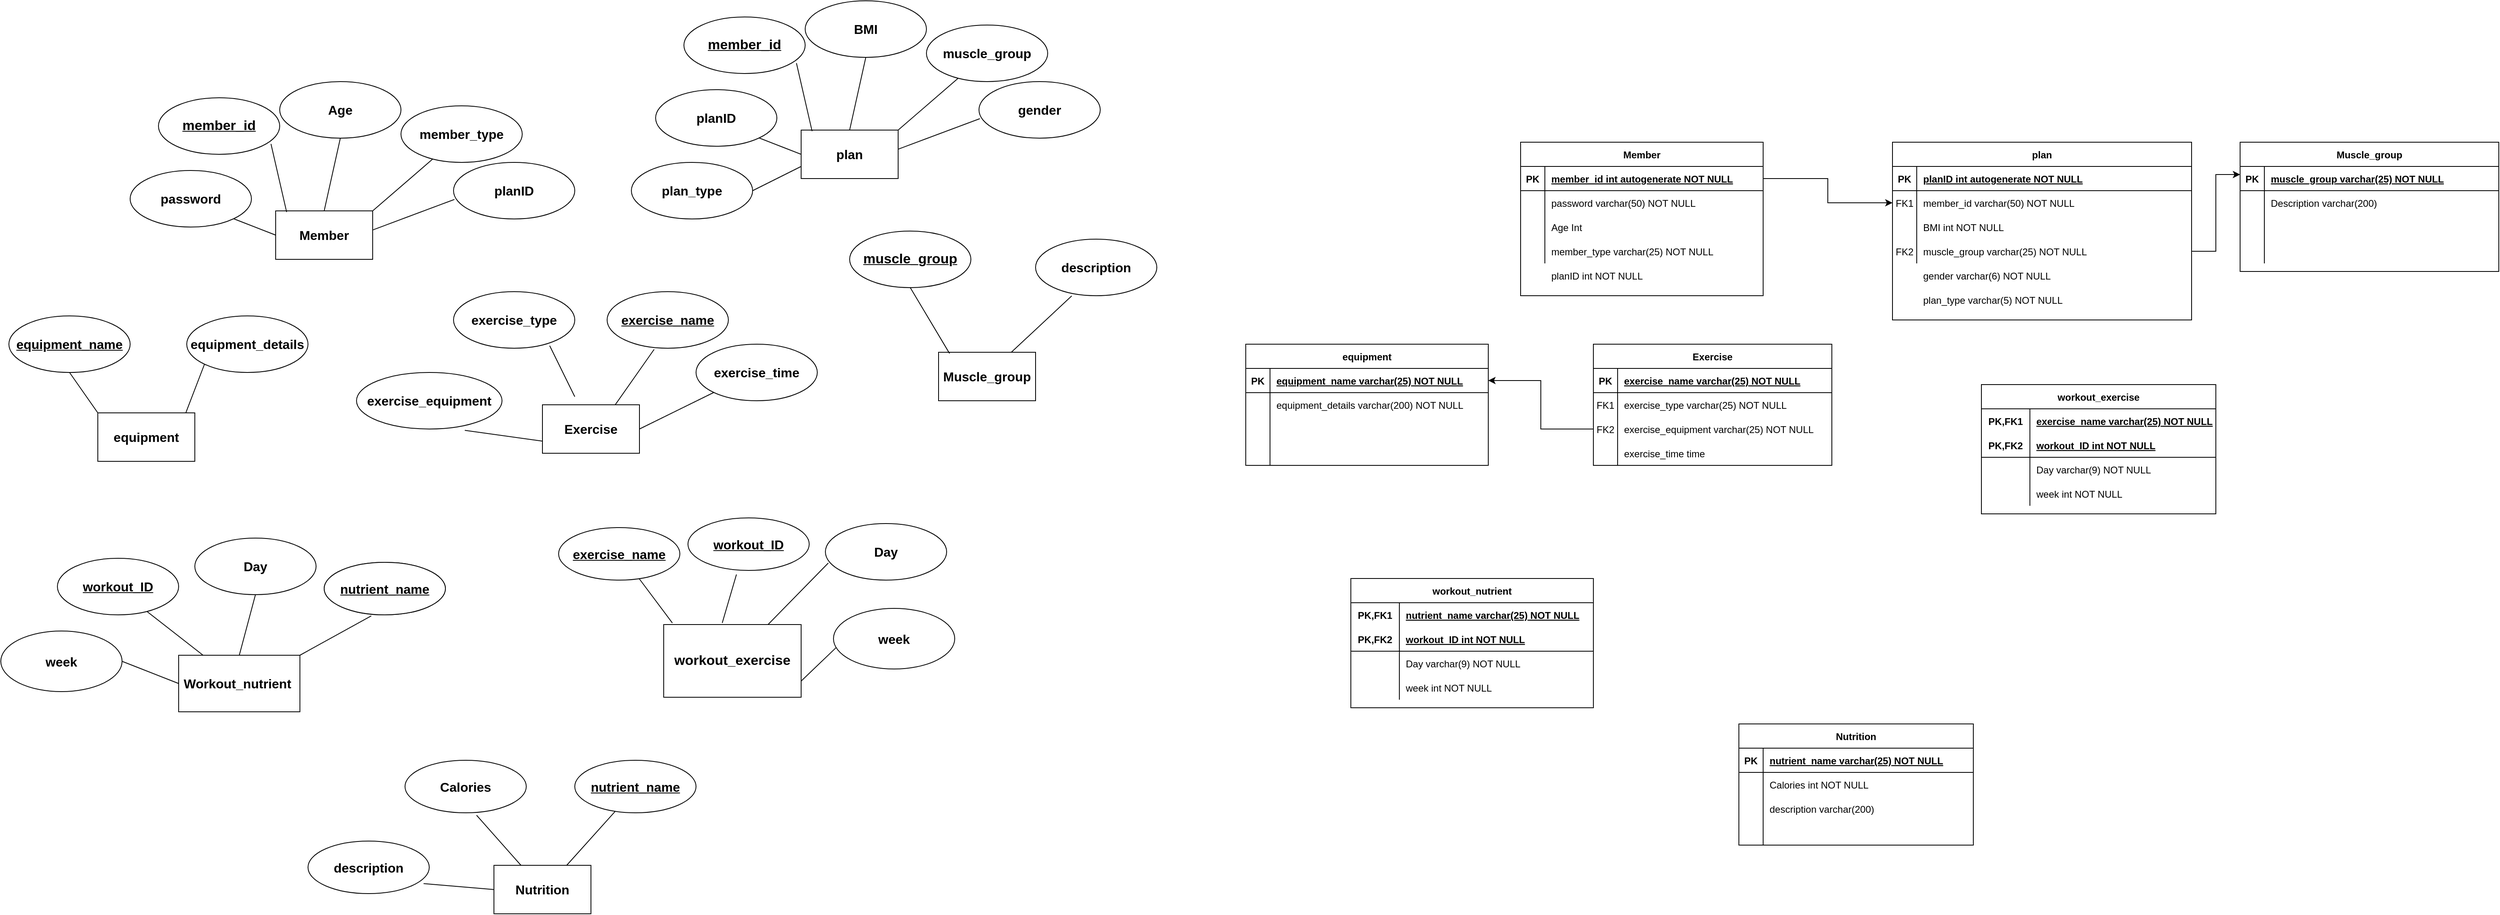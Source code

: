 <mxfile version="13.9.9" type="device" pages="2"><diagram id="rEq9IjFFqFr3wVxMqrq6" name="Page-1"><mxGraphModel dx="1463" dy="1946" grid="1" gridSize="10" guides="1" tooltips="1" connect="1" arrows="1" fold="1" page="1" pageScale="1" pageWidth="850" pageHeight="1100" math="0" shadow="0" extFonts="Permanent Marker^https://fonts.googleapis.com/css?family=Permanent+Marker"><root><mxCell id="0"/><mxCell id="1" parent="0"/><mxCell id="RK8tkwHM-RK3HaHlBs_I-1" value="&lt;span style=&quot;font-size: 16px&quot;&gt;&lt;b&gt;exercise_equipment&lt;/b&gt;&lt;/span&gt;" style="ellipse;whiteSpace=wrap;html=1;" parent="1" vertex="1"><mxGeometry x="1250" y="400" width="180" height="70" as="geometry"/></mxCell><mxCell id="RK8tkwHM-RK3HaHlBs_I-2" value="" style="group" parent="1" vertex="1" connectable="0"><mxGeometry x="970" y="40" width="530" height="220" as="geometry"/></mxCell><mxCell id="RK8tkwHM-RK3HaHlBs_I-3" value="&lt;font style=&quot;font-size: 16px&quot;&gt;&lt;b&gt;Member&lt;/b&gt;&lt;/font&gt;" style="rounded=0;whiteSpace=wrap;html=1;" parent="RK8tkwHM-RK3HaHlBs_I-2" vertex="1"><mxGeometry x="180" y="160" width="120" height="60" as="geometry"/></mxCell><mxCell id="RK8tkwHM-RK3HaHlBs_I-4" value="&lt;b&gt;&lt;u&gt;&lt;font style=&quot;font-size: 17px&quot;&gt;member_id&lt;/font&gt;&lt;/u&gt;&lt;/b&gt;" style="ellipse;whiteSpace=wrap;html=1;" parent="RK8tkwHM-RK3HaHlBs_I-2" vertex="1"><mxGeometry x="35" y="20" width="150" height="70" as="geometry"/></mxCell><mxCell id="RK8tkwHM-RK3HaHlBs_I-5" value="&lt;b&gt;&lt;font style=&quot;font-size: 16px&quot;&gt;password&lt;/font&gt;&lt;/b&gt;" style="ellipse;whiteSpace=wrap;html=1;" parent="RK8tkwHM-RK3HaHlBs_I-2" vertex="1"><mxGeometry y="110" width="150" height="70" as="geometry"/></mxCell><mxCell id="RK8tkwHM-RK3HaHlBs_I-6" value="&lt;span style=&quot;font-size: 16px&quot;&gt;&lt;b&gt;Age&lt;/b&gt;&lt;/span&gt;" style="ellipse;whiteSpace=wrap;html=1;" parent="RK8tkwHM-RK3HaHlBs_I-2" vertex="1"><mxGeometry x="185" width="150" height="70" as="geometry"/></mxCell><mxCell id="RK8tkwHM-RK3HaHlBs_I-7" value="&lt;span style=&quot;font-size: 16px&quot;&gt;&lt;b&gt;member_type&lt;/b&gt;&lt;/span&gt;" style="ellipse;whiteSpace=wrap;html=1;" parent="RK8tkwHM-RK3HaHlBs_I-2" vertex="1"><mxGeometry x="335" y="30" width="150" height="70" as="geometry"/></mxCell><mxCell id="RK8tkwHM-RK3HaHlBs_I-8" value="" style="endArrow=none;html=1;exitX=1;exitY=1;exitDx=0;exitDy=0;entryX=0;entryY=0.5;entryDx=0;entryDy=0;" parent="RK8tkwHM-RK3HaHlBs_I-2" source="RK8tkwHM-RK3HaHlBs_I-5" target="RK8tkwHM-RK3HaHlBs_I-3" edge="1"><mxGeometry width="50" height="50" relative="1" as="geometry"><mxPoint x="80" y="280" as="sourcePoint"/><mxPoint x="130" y="230" as="targetPoint"/></mxGeometry></mxCell><mxCell id="RK8tkwHM-RK3HaHlBs_I-9" value="" style="endArrow=none;html=1;exitX=0.928;exitY=0.816;exitDx=0;exitDy=0;entryX=0.113;entryY=0.024;entryDx=0;entryDy=0;exitPerimeter=0;entryPerimeter=0;" parent="RK8tkwHM-RK3HaHlBs_I-2" source="RK8tkwHM-RK3HaHlBs_I-4" target="RK8tkwHM-RK3HaHlBs_I-3" edge="1"><mxGeometry width="50" height="50" relative="1" as="geometry"><mxPoint x="138.325" y="179.612" as="sourcePoint"/><mxPoint x="190" y="200" as="targetPoint"/></mxGeometry></mxCell><mxCell id="RK8tkwHM-RK3HaHlBs_I-10" value="" style="endArrow=none;html=1;exitX=0.5;exitY=1;exitDx=0;exitDy=0;entryX=0.5;entryY=0;entryDx=0;entryDy=0;" parent="RK8tkwHM-RK3HaHlBs_I-2" source="RK8tkwHM-RK3HaHlBs_I-6" target="RK8tkwHM-RK3HaHlBs_I-3" edge="1"><mxGeometry width="50" height="50" relative="1" as="geometry"><mxPoint x="184.2" y="97.12" as="sourcePoint"/><mxPoint x="203.56" y="171.44" as="targetPoint"/></mxGeometry></mxCell><mxCell id="RK8tkwHM-RK3HaHlBs_I-11" value="" style="endArrow=none;html=1;entryX=1;entryY=0;entryDx=0;entryDy=0;" parent="RK8tkwHM-RK3HaHlBs_I-2" source="RK8tkwHM-RK3HaHlBs_I-7" target="RK8tkwHM-RK3HaHlBs_I-3" edge="1"><mxGeometry width="50" height="50" relative="1" as="geometry"><mxPoint x="285" y="90" as="sourcePoint"/><mxPoint x="250" y="170" as="targetPoint"/></mxGeometry></mxCell><mxCell id="N-UPNB2Ddyd2gB9okGgo-112" value="&lt;span style=&quot;font-size: 16px&quot;&gt;&lt;b&gt;planID&lt;/b&gt;&lt;/span&gt;" style="ellipse;whiteSpace=wrap;html=1;" vertex="1" parent="RK8tkwHM-RK3HaHlBs_I-2"><mxGeometry x="400" y="100" width="150" height="70" as="geometry"/></mxCell><mxCell id="N-UPNB2Ddyd2gB9okGgo-113" value="" style="endArrow=none;html=1;exitX=0.997;exitY=0.397;exitDx=0;exitDy=0;exitPerimeter=0;entryX=0.007;entryY=0.655;entryDx=0;entryDy=0;entryPerimeter=0;" edge="1" parent="RK8tkwHM-RK3HaHlBs_I-2" source="RK8tkwHM-RK3HaHlBs_I-3" target="N-UPNB2Ddyd2gB9okGgo-112"><mxGeometry width="50" height="50" relative="1" as="geometry"><mxPoint x="450" y="180" as="sourcePoint"/><mxPoint x="500" y="130" as="targetPoint"/></mxGeometry></mxCell><mxCell id="RK8tkwHM-RK3HaHlBs_I-12" value="" style="group" parent="1" vertex="1" connectable="0"><mxGeometry x="820" y="330" width="370" height="180" as="geometry"/></mxCell><mxCell id="RK8tkwHM-RK3HaHlBs_I-13" value="&lt;font style=&quot;font-size: 16px&quot;&gt;&lt;b&gt;equipment&lt;/b&gt;&lt;/font&gt;" style="rounded=0;whiteSpace=wrap;html=1;" parent="RK8tkwHM-RK3HaHlBs_I-12" vertex="1"><mxGeometry x="110" y="120" width="120" height="60" as="geometry"/></mxCell><mxCell id="RK8tkwHM-RK3HaHlBs_I-14" value="&lt;span style=&quot;font-size: 16px&quot;&gt;&lt;b&gt;&lt;u&gt;equipment_name&lt;/u&gt;&lt;/b&gt;&lt;/span&gt;" style="ellipse;whiteSpace=wrap;html=1;" parent="RK8tkwHM-RK3HaHlBs_I-12" vertex="1"><mxGeometry width="150" height="70" as="geometry"/></mxCell><mxCell id="RK8tkwHM-RK3HaHlBs_I-15" value="&lt;span style=&quot;font-size: 16px&quot;&gt;&lt;b&gt;equipment_details&lt;/b&gt;&lt;/span&gt;" style="ellipse;whiteSpace=wrap;html=1;" parent="RK8tkwHM-RK3HaHlBs_I-12" vertex="1"><mxGeometry x="220" width="150" height="70" as="geometry"/></mxCell><mxCell id="RK8tkwHM-RK3HaHlBs_I-16" value="" style="endArrow=none;html=1;entryX=0.5;entryY=1;entryDx=0;entryDy=0;exitX=0;exitY=0;exitDx=0;exitDy=0;" parent="RK8tkwHM-RK3HaHlBs_I-12" source="RK8tkwHM-RK3HaHlBs_I-13" target="RK8tkwHM-RK3HaHlBs_I-14" edge="1"><mxGeometry width="50" height="50" relative="1" as="geometry"><mxPoint x="20" y="130" as="sourcePoint"/><mxPoint x="70" y="80" as="targetPoint"/></mxGeometry></mxCell><mxCell id="RK8tkwHM-RK3HaHlBs_I-17" value="" style="endArrow=none;html=1;entryX=0;entryY=1;entryDx=0;entryDy=0;exitX=0.906;exitY=0.005;exitDx=0;exitDy=0;exitPerimeter=0;" parent="RK8tkwHM-RK3HaHlBs_I-12" source="RK8tkwHM-RK3HaHlBs_I-13" target="RK8tkwHM-RK3HaHlBs_I-15" edge="1"><mxGeometry width="50" height="50" relative="1" as="geometry"><mxPoint x="120" y="130" as="sourcePoint"/><mxPoint x="85" y="80" as="targetPoint"/></mxGeometry></mxCell><mxCell id="RK8tkwHM-RK3HaHlBs_I-18" value="" style="group" parent="1" vertex="1" connectable="0"><mxGeometry x="1370" y="300" width="340" height="200" as="geometry"/></mxCell><mxCell id="RK8tkwHM-RK3HaHlBs_I-19" value="&lt;font style=&quot;font-size: 16px&quot;&gt;&lt;b&gt;Exercise&lt;/b&gt;&lt;/font&gt;" style="rounded=0;whiteSpace=wrap;html=1;" parent="RK8tkwHM-RK3HaHlBs_I-18" vertex="1"><mxGeometry x="110" y="140" width="120" height="60" as="geometry"/></mxCell><mxCell id="RK8tkwHM-RK3HaHlBs_I-20" value="&lt;span style=&quot;font-size: 16px&quot;&gt;&lt;b&gt;exercise_type&lt;/b&gt;&lt;/span&gt;" style="ellipse;whiteSpace=wrap;html=1;" parent="RK8tkwHM-RK3HaHlBs_I-18" vertex="1"><mxGeometry width="150" height="70" as="geometry"/></mxCell><mxCell id="RK8tkwHM-RK3HaHlBs_I-21" value="&lt;span style=&quot;font-size: 16px&quot;&gt;&lt;b&gt;&lt;u&gt;exercise_name&lt;/u&gt;&lt;/b&gt;&lt;/span&gt;" style="ellipse;whiteSpace=wrap;html=1;" parent="RK8tkwHM-RK3HaHlBs_I-18" vertex="1"><mxGeometry x="190" width="150" height="70" as="geometry"/></mxCell><mxCell id="RK8tkwHM-RK3HaHlBs_I-22" value="" style="endArrow=none;html=1;entryX=0.388;entryY=1.02;entryDx=0;entryDy=0;entryPerimeter=0;exitX=0.75;exitY=0;exitDx=0;exitDy=0;" parent="RK8tkwHM-RK3HaHlBs_I-18" source="RK8tkwHM-RK3HaHlBs_I-19" target="RK8tkwHM-RK3HaHlBs_I-21" edge="1"><mxGeometry width="50" height="50" relative="1" as="geometry"><mxPoint x="-430" y="160" as="sourcePoint"/><mxPoint x="-380" y="110" as="targetPoint"/></mxGeometry></mxCell><mxCell id="RK8tkwHM-RK3HaHlBs_I-23" value="" style="endArrow=none;html=1;entryX=0.793;entryY=0.955;entryDx=0;entryDy=0;entryPerimeter=0;" parent="RK8tkwHM-RK3HaHlBs_I-18" target="RK8tkwHM-RK3HaHlBs_I-20" edge="1"><mxGeometry width="50" height="50" relative="1" as="geometry"><mxPoint x="150" y="130" as="sourcePoint"/><mxPoint x="-330" y="210" as="targetPoint"/></mxGeometry></mxCell><mxCell id="RK8tkwHM-RK3HaHlBs_I-24" value="" style="endArrow=none;html=1;entryX=0.744;entryY=1.024;entryDx=0;entryDy=0;entryPerimeter=0;exitX=0;exitY=0.75;exitDx=0;exitDy=0;" parent="1" source="RK8tkwHM-RK3HaHlBs_I-19" target="RK8tkwHM-RK3HaHlBs_I-1" edge="1"><mxGeometry width="50" height="50" relative="1" as="geometry"><mxPoint x="990" y="560" as="sourcePoint"/><mxPoint x="1040" y="510" as="targetPoint"/></mxGeometry></mxCell><mxCell id="RK8tkwHM-RK3HaHlBs_I-25" value="" style="group" parent="1" vertex="1" connectable="0"><mxGeometry x="810" y="605" width="550" height="215" as="geometry"/></mxCell><mxCell id="RK8tkwHM-RK3HaHlBs_I-26" value="&lt;font style=&quot;font-size: 16px&quot;&gt;&lt;b&gt;Workout_nutrient&amp;nbsp;&lt;/b&gt;&lt;/font&gt;" style="rounded=0;whiteSpace=wrap;html=1;" parent="RK8tkwHM-RK3HaHlBs_I-25" vertex="1"><mxGeometry x="220" y="145" width="150" height="70" as="geometry"/></mxCell><mxCell id="RK8tkwHM-RK3HaHlBs_I-27" value="&lt;span style=&quot;font-size: 16px&quot;&gt;&lt;b&gt;nutrient_name&lt;/b&gt;&lt;/span&gt;" style="ellipse;whiteSpace=wrap;html=1;" parent="RK8tkwHM-RK3HaHlBs_I-25" vertex="1"><mxGeometry x="400" y="30" width="150" height="65" as="geometry"/></mxCell><mxCell id="RK8tkwHM-RK3HaHlBs_I-28" value="" style="endArrow=none;html=1;entryX=0.388;entryY=1.02;entryDx=0;entryDy=0;entryPerimeter=0;exitX=1;exitY=0;exitDx=0;exitDy=0;" parent="RK8tkwHM-RK3HaHlBs_I-25" source="RK8tkwHM-RK3HaHlBs_I-26" target="RK8tkwHM-RK3HaHlBs_I-27" edge="1"><mxGeometry width="50" height="50" relative="1" as="geometry"><mxPoint x="410" y="165" as="sourcePoint"/><mxPoint x="-170" y="135" as="targetPoint"/></mxGeometry></mxCell><mxCell id="RK8tkwHM-RK3HaHlBs_I-29" value="&lt;span style=&quot;font-size: 16px&quot;&gt;&lt;b&gt;&lt;u&gt;workout_ID&lt;/u&gt;&lt;br&gt;&lt;/b&gt;&lt;/span&gt;" style="ellipse;whiteSpace=wrap;html=1;" parent="RK8tkwHM-RK3HaHlBs_I-25" vertex="1"><mxGeometry x="70" y="25" width="150" height="70" as="geometry"/></mxCell><mxCell id="RK8tkwHM-RK3HaHlBs_I-30" value="" style="endArrow=none;html=1;entryX=0.738;entryY=0.939;entryDx=0;entryDy=0;entryPerimeter=0;" parent="RK8tkwHM-RK3HaHlBs_I-25" source="RK8tkwHM-RK3HaHlBs_I-26" target="RK8tkwHM-RK3HaHlBs_I-29" edge="1"><mxGeometry width="50" height="50" relative="1" as="geometry"><mxPoint x="420" y="175.0" as="sourcePoint"/><mxPoint x="-160" y="145" as="targetPoint"/></mxGeometry></mxCell><mxCell id="RK8tkwHM-RK3HaHlBs_I-31" value="&lt;span style=&quot;font-size: 16px&quot;&gt;&lt;b&gt;Day&lt;br&gt;&lt;/b&gt;&lt;/span&gt;" style="ellipse;whiteSpace=wrap;html=1;" parent="RK8tkwHM-RK3HaHlBs_I-25" vertex="1"><mxGeometry x="240" width="150" height="70" as="geometry"/></mxCell><mxCell id="RK8tkwHM-RK3HaHlBs_I-32" value="&lt;span style=&quot;font-size: 16px&quot;&gt;&lt;b&gt;week&lt;br&gt;&lt;/b&gt;&lt;/span&gt;" style="ellipse;whiteSpace=wrap;html=1;" parent="RK8tkwHM-RK3HaHlBs_I-25" vertex="1"><mxGeometry y="115" width="150" height="75" as="geometry"/></mxCell><mxCell id="RK8tkwHM-RK3HaHlBs_I-33" value="" style="endArrow=none;html=1;entryX=0.5;entryY=1;entryDx=0;entryDy=0;exitX=0.5;exitY=0;exitDx=0;exitDy=0;" parent="RK8tkwHM-RK3HaHlBs_I-25" source="RK8tkwHM-RK3HaHlBs_I-26" target="RK8tkwHM-RK3HaHlBs_I-31" edge="1"><mxGeometry width="50" height="50" relative="1" as="geometry"><mxPoint x="20" y="-45" as="sourcePoint"/><mxPoint x="70" y="-95" as="targetPoint"/></mxGeometry></mxCell><mxCell id="RK8tkwHM-RK3HaHlBs_I-34" value="" style="endArrow=none;html=1;entryX=1;entryY=0.5;entryDx=0;entryDy=0;exitX=0;exitY=0.5;exitDx=0;exitDy=0;" parent="RK8tkwHM-RK3HaHlBs_I-25" source="RK8tkwHM-RK3HaHlBs_I-26" target="RK8tkwHM-RK3HaHlBs_I-32" edge="1"><mxGeometry width="50" height="50" relative="1" as="geometry"><mxPoint x="20" y="-45" as="sourcePoint"/><mxPoint x="70" y="-95" as="targetPoint"/></mxGeometry></mxCell><mxCell id="RK8tkwHM-RK3HaHlBs_I-35" value="&lt;span style=&quot;font-size: 16px&quot;&gt;&lt;b&gt;&lt;u&gt;nutrient_name&lt;/u&gt;&lt;/b&gt;&lt;/span&gt;" style="ellipse;whiteSpace=wrap;html=1;" parent="RK8tkwHM-RK3HaHlBs_I-25" vertex="1"><mxGeometry x="400" y="30" width="150" height="65" as="geometry"/></mxCell><mxCell id="RK8tkwHM-RK3HaHlBs_I-36" value="" style="group" parent="1" vertex="1" connectable="0"><mxGeometry x="1500" y="580" width="490" height="222" as="geometry"/></mxCell><mxCell id="RK8tkwHM-RK3HaHlBs_I-37" value="&lt;span style=&quot;font-size: 17px&quot;&gt;&lt;b&gt;workout_exercise&lt;/b&gt;&lt;/span&gt;" style="rounded=0;whiteSpace=wrap;html=1;" parent="RK8tkwHM-RK3HaHlBs_I-36" vertex="1"><mxGeometry x="130" y="132" width="170" height="90" as="geometry"/></mxCell><mxCell id="RK8tkwHM-RK3HaHlBs_I-38" value="&lt;span style=&quot;font-size: 16px&quot;&gt;&lt;b&gt;&lt;u&gt;exercise_name&lt;/u&gt;&lt;/b&gt;&lt;/span&gt;" style="ellipse;whiteSpace=wrap;html=1;" parent="RK8tkwHM-RK3HaHlBs_I-36" vertex="1"><mxGeometry y="12" width="150" height="65" as="geometry"/></mxCell><mxCell id="RK8tkwHM-RK3HaHlBs_I-39" value="&lt;span style=&quot;font-size: 16px&quot;&gt;&lt;b&gt;&lt;u&gt;workout_ID&lt;/u&gt;&lt;/b&gt;&lt;/span&gt;" style="ellipse;whiteSpace=wrap;html=1;" parent="RK8tkwHM-RK3HaHlBs_I-36" vertex="1"><mxGeometry x="160" width="150" height="65" as="geometry"/></mxCell><mxCell id="RK8tkwHM-RK3HaHlBs_I-40" value="&lt;span style=&quot;font-size: 16px&quot;&gt;&lt;b&gt;Day&lt;br&gt;&lt;/b&gt;&lt;/span&gt;" style="ellipse;whiteSpace=wrap;html=1;" parent="RK8tkwHM-RK3HaHlBs_I-36" vertex="1"><mxGeometry x="330" y="7" width="150" height="70" as="geometry"/></mxCell><mxCell id="RK8tkwHM-RK3HaHlBs_I-41" value="&lt;span style=&quot;font-size: 16px&quot;&gt;&lt;b&gt;week&lt;br&gt;&lt;/b&gt;&lt;/span&gt;" style="ellipse;whiteSpace=wrap;html=1;" parent="RK8tkwHM-RK3HaHlBs_I-36" vertex="1"><mxGeometry x="340" y="112" width="150" height="75" as="geometry"/></mxCell><mxCell id="RK8tkwHM-RK3HaHlBs_I-42" value="" style="endArrow=none;html=1;entryX=0.664;entryY=0.971;entryDx=0;entryDy=0;entryPerimeter=0;exitX=0.063;exitY=-0.022;exitDx=0;exitDy=0;exitPerimeter=0;" parent="RK8tkwHM-RK3HaHlBs_I-36" source="RK8tkwHM-RK3HaHlBs_I-37" target="RK8tkwHM-RK3HaHlBs_I-38" edge="1"><mxGeometry width="50" height="50" relative="1" as="geometry"><mxPoint x="-100" y="22" as="sourcePoint"/><mxPoint x="-50" y="-28" as="targetPoint"/></mxGeometry></mxCell><mxCell id="RK8tkwHM-RK3HaHlBs_I-43" value="" style="endArrow=none;html=1;entryX=0.4;entryY=1.077;entryDx=0;entryDy=0;entryPerimeter=0;exitX=0.426;exitY=-0.022;exitDx=0;exitDy=0;exitPerimeter=0;" parent="RK8tkwHM-RK3HaHlBs_I-36" source="RK8tkwHM-RK3HaHlBs_I-37" target="RK8tkwHM-RK3HaHlBs_I-39" edge="1"><mxGeometry width="50" height="50" relative="1" as="geometry"><mxPoint x="200" y="122" as="sourcePoint"/><mxPoint x="-50" y="-28" as="targetPoint"/></mxGeometry></mxCell><mxCell id="RK8tkwHM-RK3HaHlBs_I-44" value="" style="endArrow=none;html=1;entryX=0.024;entryY=0.698;entryDx=0;entryDy=0;entryPerimeter=0;" parent="RK8tkwHM-RK3HaHlBs_I-36" source="RK8tkwHM-RK3HaHlBs_I-37" target="RK8tkwHM-RK3HaHlBs_I-40" edge="1"><mxGeometry width="50" height="50" relative="1" as="geometry"><mxPoint x="-100" y="22" as="sourcePoint"/><mxPoint x="-50" y="-28" as="targetPoint"/></mxGeometry></mxCell><mxCell id="RK8tkwHM-RK3HaHlBs_I-45" value="" style="endArrow=none;html=1;entryX=0.02;entryY=0.651;entryDx=0;entryDy=0;entryPerimeter=0;" parent="RK8tkwHM-RK3HaHlBs_I-36" target="RK8tkwHM-RK3HaHlBs_I-41" edge="1"><mxGeometry width="50" height="50" relative="1" as="geometry"><mxPoint x="300" y="202" as="sourcePoint"/><mxPoint x="-50" y="-28" as="targetPoint"/></mxGeometry></mxCell><mxCell id="RK8tkwHM-RK3HaHlBs_I-46" value="" style="group" parent="1" vertex="1" connectable="0"><mxGeometry x="1190" y="880" width="480" height="190" as="geometry"/></mxCell><mxCell id="RK8tkwHM-RK3HaHlBs_I-47" value="&lt;font style=&quot;font-size: 16px&quot;&gt;&lt;b&gt;Nutrition&lt;/b&gt;&lt;/font&gt;" style="rounded=0;whiteSpace=wrap;html=1;" parent="RK8tkwHM-RK3HaHlBs_I-46" vertex="1"><mxGeometry x="230" y="130" width="120" height="60" as="geometry"/></mxCell><mxCell id="RK8tkwHM-RK3HaHlBs_I-48" value="&lt;span style=&quot;font-size: 16px&quot;&gt;&lt;b&gt;&lt;u&gt;nutrient_name&lt;/u&gt;&lt;/b&gt;&lt;/span&gt;" style="ellipse;whiteSpace=wrap;html=1;" parent="RK8tkwHM-RK3HaHlBs_I-46" vertex="1"><mxGeometry x="330" width="150" height="65" as="geometry"/></mxCell><mxCell id="RK8tkwHM-RK3HaHlBs_I-49" value="&lt;span style=&quot;font-size: 16px&quot;&gt;&lt;b&gt;Calories&lt;/b&gt;&lt;/span&gt;" style="ellipse;whiteSpace=wrap;html=1;" parent="RK8tkwHM-RK3HaHlBs_I-46" vertex="1"><mxGeometry x="120" width="150" height="65" as="geometry"/></mxCell><mxCell id="RK8tkwHM-RK3HaHlBs_I-50" value="&lt;span style=&quot;font-size: 16px&quot;&gt;&lt;b&gt;description&lt;/b&gt;&lt;/span&gt;" style="ellipse;whiteSpace=wrap;html=1;" parent="RK8tkwHM-RK3HaHlBs_I-46" vertex="1"><mxGeometry y="100" width="150" height="65" as="geometry"/></mxCell><mxCell id="RK8tkwHM-RK3HaHlBs_I-51" value="" style="endArrow=none;html=1;entryX=0.59;entryY=1.046;entryDx=0;entryDy=0;entryPerimeter=0;" parent="RK8tkwHM-RK3HaHlBs_I-46" source="RK8tkwHM-RK3HaHlBs_I-47" target="RK8tkwHM-RK3HaHlBs_I-49" edge="1"><mxGeometry width="50" height="50" relative="1" as="geometry"><mxPoint x="-280" y="30" as="sourcePoint"/><mxPoint x="-230" y="-20" as="targetPoint"/></mxGeometry></mxCell><mxCell id="RK8tkwHM-RK3HaHlBs_I-52" value="" style="endArrow=none;html=1;entryX=0.953;entryY=0.809;entryDx=0;entryDy=0;entryPerimeter=0;exitX=0;exitY=0.5;exitDx=0;exitDy=0;" parent="RK8tkwHM-RK3HaHlBs_I-46" source="RK8tkwHM-RK3HaHlBs_I-47" target="RK8tkwHM-RK3HaHlBs_I-50" edge="1"><mxGeometry width="50" height="50" relative="1" as="geometry"><mxPoint x="-280" y="30" as="sourcePoint"/><mxPoint x="-230" y="-20" as="targetPoint"/></mxGeometry></mxCell><mxCell id="RK8tkwHM-RK3HaHlBs_I-53" value="" style="endArrow=none;html=1;entryX=0.332;entryY=0.976;entryDx=0;entryDy=0;entryPerimeter=0;exitX=0.75;exitY=0;exitDx=0;exitDy=0;" parent="RK8tkwHM-RK3HaHlBs_I-46" source="RK8tkwHM-RK3HaHlBs_I-47" target="RK8tkwHM-RK3HaHlBs_I-48" edge="1"><mxGeometry width="50" height="50" relative="1" as="geometry"><mxPoint x="-280" y="30" as="sourcePoint"/><mxPoint x="-230" y="-20" as="targetPoint"/></mxGeometry></mxCell><mxCell id="N-UPNB2Ddyd2gB9okGgo-1" value="Exercise" style="shape=table;startSize=30;container=1;collapsible=1;childLayout=tableLayout;fixedRows=1;rowLines=0;fontStyle=1;align=center;resizeLast=1;" vertex="1" parent="1"><mxGeometry x="2780" y="365" width="295" height="150" as="geometry"/></mxCell><mxCell id="N-UPNB2Ddyd2gB9okGgo-2" value="" style="shape=partialRectangle;collapsible=0;dropTarget=0;pointerEvents=0;fillColor=none;top=0;left=0;bottom=1;right=0;points=[[0,0.5],[1,0.5]];portConstraint=eastwest;" vertex="1" parent="N-UPNB2Ddyd2gB9okGgo-1"><mxGeometry y="30" width="295" height="30" as="geometry"/></mxCell><mxCell id="N-UPNB2Ddyd2gB9okGgo-3" value="PK" style="shape=partialRectangle;connectable=0;fillColor=none;top=0;left=0;bottom=0;right=0;fontStyle=1;overflow=hidden;" vertex="1" parent="N-UPNB2Ddyd2gB9okGgo-2"><mxGeometry width="30" height="30" as="geometry"/></mxCell><mxCell id="N-UPNB2Ddyd2gB9okGgo-4" value="exercise_name varchar(25) NOT NULL" style="shape=partialRectangle;connectable=0;fillColor=none;top=0;left=0;bottom=0;right=0;align=left;spacingLeft=6;fontStyle=5;overflow=hidden;" vertex="1" parent="N-UPNB2Ddyd2gB9okGgo-2"><mxGeometry x="30" width="265" height="30" as="geometry"/></mxCell><mxCell id="N-UPNB2Ddyd2gB9okGgo-5" value="" style="shape=partialRectangle;collapsible=0;dropTarget=0;pointerEvents=0;fillColor=none;top=0;left=0;bottom=0;right=0;points=[[0,0.5],[1,0.5]];portConstraint=eastwest;" vertex="1" parent="N-UPNB2Ddyd2gB9okGgo-1"><mxGeometry y="60" width="295" height="30" as="geometry"/></mxCell><mxCell id="N-UPNB2Ddyd2gB9okGgo-6" value="FK1" style="shape=partialRectangle;connectable=0;fillColor=none;top=0;left=0;bottom=0;right=0;editable=1;overflow=hidden;" vertex="1" parent="N-UPNB2Ddyd2gB9okGgo-5"><mxGeometry width="30" height="30" as="geometry"/></mxCell><mxCell id="N-UPNB2Ddyd2gB9okGgo-7" value="exercise_type varchar(25) NOT NULL" style="shape=partialRectangle;connectable=0;fillColor=none;top=0;left=0;bottom=0;right=0;align=left;spacingLeft=6;overflow=hidden;" vertex="1" parent="N-UPNB2Ddyd2gB9okGgo-5"><mxGeometry x="30" width="265" height="30" as="geometry"/></mxCell><mxCell id="N-UPNB2Ddyd2gB9okGgo-8" value="" style="shape=partialRectangle;collapsible=0;dropTarget=0;pointerEvents=0;fillColor=none;top=0;left=0;bottom=0;right=0;points=[[0,0.5],[1,0.5]];portConstraint=eastwest;" vertex="1" parent="N-UPNB2Ddyd2gB9okGgo-1"><mxGeometry y="90" width="295" height="30" as="geometry"/></mxCell><mxCell id="N-UPNB2Ddyd2gB9okGgo-9" value="FK2" style="shape=partialRectangle;connectable=0;fillColor=none;top=0;left=0;bottom=0;right=0;editable=1;overflow=hidden;" vertex="1" parent="N-UPNB2Ddyd2gB9okGgo-8"><mxGeometry width="30" height="30" as="geometry"/></mxCell><mxCell id="N-UPNB2Ddyd2gB9okGgo-10" value="exercise_equipment varchar(25) NOT NULL" style="shape=partialRectangle;connectable=0;fillColor=none;top=0;left=0;bottom=0;right=0;align=left;spacingLeft=6;overflow=hidden;" vertex="1" parent="N-UPNB2Ddyd2gB9okGgo-8"><mxGeometry x="30" width="265" height="30" as="geometry"/></mxCell><mxCell id="N-UPNB2Ddyd2gB9okGgo-11" value="" style="shape=partialRectangle;collapsible=0;dropTarget=0;pointerEvents=0;fillColor=none;top=0;left=0;bottom=0;right=0;points=[[0,0.5],[1,0.5]];portConstraint=eastwest;" vertex="1" parent="N-UPNB2Ddyd2gB9okGgo-1"><mxGeometry y="120" width="295" height="30" as="geometry"/></mxCell><mxCell id="N-UPNB2Ddyd2gB9okGgo-12" value="" style="shape=partialRectangle;connectable=0;fillColor=none;top=0;left=0;bottom=0;right=0;editable=1;overflow=hidden;" vertex="1" parent="N-UPNB2Ddyd2gB9okGgo-11"><mxGeometry width="30" height="30" as="geometry"/></mxCell><mxCell id="N-UPNB2Ddyd2gB9okGgo-13" value="exercise_time time" style="shape=partialRectangle;connectable=0;fillColor=none;top=0;left=0;bottom=0;right=0;align=left;spacingLeft=6;overflow=hidden;" vertex="1" parent="N-UPNB2Ddyd2gB9okGgo-11"><mxGeometry x="30" width="265" height="30" as="geometry"/></mxCell><mxCell id="N-UPNB2Ddyd2gB9okGgo-14" value="Nutrition " style="shape=table;startSize=30;container=1;collapsible=1;childLayout=tableLayout;fixedRows=1;rowLines=0;fontStyle=1;align=center;resizeLast=1;" vertex="1" parent="1"><mxGeometry x="2960" y="835" width="290" height="150" as="geometry"/></mxCell><mxCell id="N-UPNB2Ddyd2gB9okGgo-15" value="" style="shape=partialRectangle;collapsible=0;dropTarget=0;pointerEvents=0;fillColor=none;top=0;left=0;bottom=1;right=0;points=[[0,0.5],[1,0.5]];portConstraint=eastwest;" vertex="1" parent="N-UPNB2Ddyd2gB9okGgo-14"><mxGeometry y="30" width="290" height="30" as="geometry"/></mxCell><mxCell id="N-UPNB2Ddyd2gB9okGgo-16" value="PK" style="shape=partialRectangle;connectable=0;fillColor=none;top=0;left=0;bottom=0;right=0;fontStyle=1;overflow=hidden;" vertex="1" parent="N-UPNB2Ddyd2gB9okGgo-15"><mxGeometry width="30" height="30" as="geometry"/></mxCell><mxCell id="N-UPNB2Ddyd2gB9okGgo-17" value="nutrient_name varchar(25) NOT NULL" style="shape=partialRectangle;connectable=0;fillColor=none;top=0;left=0;bottom=0;right=0;align=left;spacingLeft=6;fontStyle=5;overflow=hidden;" vertex="1" parent="N-UPNB2Ddyd2gB9okGgo-15"><mxGeometry x="30" width="260" height="30" as="geometry"/></mxCell><mxCell id="N-UPNB2Ddyd2gB9okGgo-18" value="" style="shape=partialRectangle;collapsible=0;dropTarget=0;pointerEvents=0;fillColor=none;top=0;left=0;bottom=0;right=0;points=[[0,0.5],[1,0.5]];portConstraint=eastwest;" vertex="1" parent="N-UPNB2Ddyd2gB9okGgo-14"><mxGeometry y="60" width="290" height="30" as="geometry"/></mxCell><mxCell id="N-UPNB2Ddyd2gB9okGgo-19" value="" style="shape=partialRectangle;connectable=0;fillColor=none;top=0;left=0;bottom=0;right=0;editable=1;overflow=hidden;" vertex="1" parent="N-UPNB2Ddyd2gB9okGgo-18"><mxGeometry width="30" height="30" as="geometry"/></mxCell><mxCell id="N-UPNB2Ddyd2gB9okGgo-20" value="Calories int NOT NULL" style="shape=partialRectangle;connectable=0;fillColor=none;top=0;left=0;bottom=0;right=0;align=left;spacingLeft=6;overflow=hidden;" vertex="1" parent="N-UPNB2Ddyd2gB9okGgo-18"><mxGeometry x="30" width="260" height="30" as="geometry"/></mxCell><mxCell id="N-UPNB2Ddyd2gB9okGgo-21" value="" style="shape=partialRectangle;collapsible=0;dropTarget=0;pointerEvents=0;fillColor=none;top=0;left=0;bottom=0;right=0;points=[[0,0.5],[1,0.5]];portConstraint=eastwest;" vertex="1" parent="N-UPNB2Ddyd2gB9okGgo-14"><mxGeometry y="90" width="290" height="30" as="geometry"/></mxCell><mxCell id="N-UPNB2Ddyd2gB9okGgo-22" value="" style="shape=partialRectangle;connectable=0;fillColor=none;top=0;left=0;bottom=0;right=0;editable=1;overflow=hidden;" vertex="1" parent="N-UPNB2Ddyd2gB9okGgo-21"><mxGeometry width="30" height="30" as="geometry"/></mxCell><mxCell id="N-UPNB2Ddyd2gB9okGgo-23" value="description varchar(200)" style="shape=partialRectangle;connectable=0;fillColor=none;top=0;left=0;bottom=0;right=0;align=left;spacingLeft=6;overflow=hidden;" vertex="1" parent="N-UPNB2Ddyd2gB9okGgo-21"><mxGeometry x="30" width="260" height="30" as="geometry"/></mxCell><mxCell id="N-UPNB2Ddyd2gB9okGgo-24" value="" style="shape=partialRectangle;collapsible=0;dropTarget=0;pointerEvents=0;fillColor=none;top=0;left=0;bottom=0;right=0;points=[[0,0.5],[1,0.5]];portConstraint=eastwest;" vertex="1" parent="N-UPNB2Ddyd2gB9okGgo-14"><mxGeometry y="120" width="290" height="30" as="geometry"/></mxCell><mxCell id="N-UPNB2Ddyd2gB9okGgo-25" value="" style="shape=partialRectangle;connectable=0;fillColor=none;top=0;left=0;bottom=0;right=0;editable=1;overflow=hidden;" vertex="1" parent="N-UPNB2Ddyd2gB9okGgo-24"><mxGeometry width="30" height="30" as="geometry"/></mxCell><mxCell id="N-UPNB2Ddyd2gB9okGgo-26" value="" style="shape=partialRectangle;connectable=0;fillColor=none;top=0;left=0;bottom=0;right=0;align=left;spacingLeft=6;overflow=hidden;" vertex="1" parent="N-UPNB2Ddyd2gB9okGgo-24"><mxGeometry x="30" width="260" height="30" as="geometry"/></mxCell><mxCell id="N-UPNB2Ddyd2gB9okGgo-27" value="equipment" style="shape=table;startSize=30;container=1;collapsible=1;childLayout=tableLayout;fixedRows=1;rowLines=0;fontStyle=1;align=center;resizeLast=1;" vertex="1" parent="1"><mxGeometry x="2350" y="365" width="300" height="150" as="geometry"/></mxCell><mxCell id="N-UPNB2Ddyd2gB9okGgo-28" value="" style="shape=partialRectangle;collapsible=0;dropTarget=0;pointerEvents=0;fillColor=none;top=0;left=0;bottom=1;right=0;points=[[0,0.5],[1,0.5]];portConstraint=eastwest;" vertex="1" parent="N-UPNB2Ddyd2gB9okGgo-27"><mxGeometry y="30" width="300" height="30" as="geometry"/></mxCell><mxCell id="N-UPNB2Ddyd2gB9okGgo-29" value="PK" style="shape=partialRectangle;connectable=0;fillColor=none;top=0;left=0;bottom=0;right=0;fontStyle=1;overflow=hidden;" vertex="1" parent="N-UPNB2Ddyd2gB9okGgo-28"><mxGeometry width="30" height="30" as="geometry"/></mxCell><mxCell id="N-UPNB2Ddyd2gB9okGgo-30" value="equipment_name varchar(25) NOT NULL" style="shape=partialRectangle;connectable=0;fillColor=none;top=0;left=0;bottom=0;right=0;align=left;spacingLeft=6;fontStyle=5;overflow=hidden;" vertex="1" parent="N-UPNB2Ddyd2gB9okGgo-28"><mxGeometry x="30" width="270" height="30" as="geometry"/></mxCell><mxCell id="N-UPNB2Ddyd2gB9okGgo-31" value="" style="shape=partialRectangle;collapsible=0;dropTarget=0;pointerEvents=0;fillColor=none;top=0;left=0;bottom=0;right=0;points=[[0,0.5],[1,0.5]];portConstraint=eastwest;" vertex="1" parent="N-UPNB2Ddyd2gB9okGgo-27"><mxGeometry y="60" width="300" height="30" as="geometry"/></mxCell><mxCell id="N-UPNB2Ddyd2gB9okGgo-32" value="" style="shape=partialRectangle;connectable=0;fillColor=none;top=0;left=0;bottom=0;right=0;editable=1;overflow=hidden;" vertex="1" parent="N-UPNB2Ddyd2gB9okGgo-31"><mxGeometry width="30" height="30" as="geometry"/></mxCell><mxCell id="N-UPNB2Ddyd2gB9okGgo-33" value="equipment_details varchar(200) NOT NULL" style="shape=partialRectangle;connectable=0;fillColor=none;top=0;left=0;bottom=0;right=0;align=left;spacingLeft=6;overflow=hidden;" vertex="1" parent="N-UPNB2Ddyd2gB9okGgo-31"><mxGeometry x="30" width="270" height="30" as="geometry"/></mxCell><mxCell id="N-UPNB2Ddyd2gB9okGgo-34" value="" style="shape=partialRectangle;collapsible=0;dropTarget=0;pointerEvents=0;fillColor=none;top=0;left=0;bottom=0;right=0;points=[[0,0.5],[1,0.5]];portConstraint=eastwest;" vertex="1" parent="N-UPNB2Ddyd2gB9okGgo-27"><mxGeometry y="90" width="300" height="30" as="geometry"/></mxCell><mxCell id="N-UPNB2Ddyd2gB9okGgo-35" value="" style="shape=partialRectangle;connectable=0;fillColor=none;top=0;left=0;bottom=0;right=0;editable=1;overflow=hidden;" vertex="1" parent="N-UPNB2Ddyd2gB9okGgo-34"><mxGeometry width="30" height="30" as="geometry"/></mxCell><mxCell id="N-UPNB2Ddyd2gB9okGgo-36" value="" style="shape=partialRectangle;connectable=0;fillColor=none;top=0;left=0;bottom=0;right=0;align=left;spacingLeft=6;overflow=hidden;" vertex="1" parent="N-UPNB2Ddyd2gB9okGgo-34"><mxGeometry x="30" width="270" height="30" as="geometry"/></mxCell><mxCell id="N-UPNB2Ddyd2gB9okGgo-37" value="" style="shape=partialRectangle;collapsible=0;dropTarget=0;pointerEvents=0;fillColor=none;top=0;left=0;bottom=0;right=0;points=[[0,0.5],[1,0.5]];portConstraint=eastwest;" vertex="1" parent="N-UPNB2Ddyd2gB9okGgo-27"><mxGeometry y="120" width="300" height="30" as="geometry"/></mxCell><mxCell id="N-UPNB2Ddyd2gB9okGgo-38" value="" style="shape=partialRectangle;connectable=0;fillColor=none;top=0;left=0;bottom=0;right=0;editable=1;overflow=hidden;" vertex="1" parent="N-UPNB2Ddyd2gB9okGgo-37"><mxGeometry width="30" height="30" as="geometry"/></mxCell><mxCell id="N-UPNB2Ddyd2gB9okGgo-39" value="" style="shape=partialRectangle;connectable=0;fillColor=none;top=0;left=0;bottom=0;right=0;align=left;spacingLeft=6;overflow=hidden;" vertex="1" parent="N-UPNB2Ddyd2gB9okGgo-37"><mxGeometry x="30" width="270" height="30" as="geometry"/></mxCell><mxCell id="N-UPNB2Ddyd2gB9okGgo-40" style="edgeStyle=orthogonalEdgeStyle;rounded=0;orthogonalLoop=1;jettySize=auto;html=1;exitX=0;exitY=0.5;exitDx=0;exitDy=0;entryX=1;entryY=0.5;entryDx=0;entryDy=0;" edge="1" parent="1" source="N-UPNB2Ddyd2gB9okGgo-8" target="N-UPNB2Ddyd2gB9okGgo-28"><mxGeometry relative="1" as="geometry"/></mxCell><mxCell id="N-UPNB2Ddyd2gB9okGgo-41" value="workout_exercise" style="shape=table;startSize=30;container=1;collapsible=1;childLayout=tableLayout;fixedRows=1;rowLines=0;fontStyle=1;align=center;resizeLast=1;" vertex="1" parent="1"><mxGeometry x="3260" y="415" width="290" height="160" as="geometry"/></mxCell><mxCell id="N-UPNB2Ddyd2gB9okGgo-42" value="" style="shape=partialRectangle;collapsible=0;dropTarget=0;pointerEvents=0;fillColor=none;top=0;left=0;bottom=0;right=0;points=[[0,0.5],[1,0.5]];portConstraint=eastwest;" vertex="1" parent="N-UPNB2Ddyd2gB9okGgo-41"><mxGeometry y="30" width="290" height="30" as="geometry"/></mxCell><mxCell id="N-UPNB2Ddyd2gB9okGgo-43" value="PK,FK1" style="shape=partialRectangle;connectable=0;fillColor=none;top=0;left=0;bottom=0;right=0;fontStyle=1;overflow=hidden;" vertex="1" parent="N-UPNB2Ddyd2gB9okGgo-42"><mxGeometry width="60" height="30" as="geometry"/></mxCell><mxCell id="N-UPNB2Ddyd2gB9okGgo-44" value="exercise_name varchar(25) NOT NULL" style="shape=partialRectangle;connectable=0;fillColor=none;top=0;left=0;bottom=0;right=0;align=left;spacingLeft=6;fontStyle=5;overflow=hidden;" vertex="1" parent="N-UPNB2Ddyd2gB9okGgo-42"><mxGeometry x="60" width="230" height="30" as="geometry"/></mxCell><mxCell id="N-UPNB2Ddyd2gB9okGgo-45" value="" style="shape=partialRectangle;collapsible=0;dropTarget=0;pointerEvents=0;fillColor=none;top=0;left=0;bottom=1;right=0;points=[[0,0.5],[1,0.5]];portConstraint=eastwest;" vertex="1" parent="N-UPNB2Ddyd2gB9okGgo-41"><mxGeometry y="60" width="290" height="30" as="geometry"/></mxCell><mxCell id="N-UPNB2Ddyd2gB9okGgo-46" value="PK,FK2" style="shape=partialRectangle;connectable=0;fillColor=none;top=0;left=0;bottom=0;right=0;fontStyle=1;overflow=hidden;" vertex="1" parent="N-UPNB2Ddyd2gB9okGgo-45"><mxGeometry width="60" height="30" as="geometry"/></mxCell><mxCell id="N-UPNB2Ddyd2gB9okGgo-47" value="workout_ID int NOT NULL" style="shape=partialRectangle;connectable=0;fillColor=none;top=0;left=0;bottom=0;right=0;align=left;spacingLeft=6;fontStyle=5;overflow=hidden;" vertex="1" parent="N-UPNB2Ddyd2gB9okGgo-45"><mxGeometry x="60" width="230" height="30" as="geometry"/></mxCell><mxCell id="N-UPNB2Ddyd2gB9okGgo-48" value="" style="shape=partialRectangle;collapsible=0;dropTarget=0;pointerEvents=0;fillColor=none;top=0;left=0;bottom=0;right=0;points=[[0,0.5],[1,0.5]];portConstraint=eastwest;" vertex="1" parent="N-UPNB2Ddyd2gB9okGgo-41"><mxGeometry y="90" width="290" height="30" as="geometry"/></mxCell><mxCell id="N-UPNB2Ddyd2gB9okGgo-49" value="" style="shape=partialRectangle;connectable=0;fillColor=none;top=0;left=0;bottom=0;right=0;editable=1;overflow=hidden;" vertex="1" parent="N-UPNB2Ddyd2gB9okGgo-48"><mxGeometry width="60" height="30" as="geometry"/></mxCell><mxCell id="N-UPNB2Ddyd2gB9okGgo-50" value="Day varchar(9) NOT NULL" style="shape=partialRectangle;connectable=0;fillColor=none;top=0;left=0;bottom=0;right=0;align=left;spacingLeft=6;overflow=hidden;" vertex="1" parent="N-UPNB2Ddyd2gB9okGgo-48"><mxGeometry x="60" width="230" height="30" as="geometry"/></mxCell><mxCell id="N-UPNB2Ddyd2gB9okGgo-51" value="" style="shape=partialRectangle;collapsible=0;dropTarget=0;pointerEvents=0;fillColor=none;top=0;left=0;bottom=0;right=0;points=[[0,0.5],[1,0.5]];portConstraint=eastwest;" vertex="1" parent="N-UPNB2Ddyd2gB9okGgo-41"><mxGeometry y="120" width="290" height="30" as="geometry"/></mxCell><mxCell id="N-UPNB2Ddyd2gB9okGgo-52" value="" style="shape=partialRectangle;connectable=0;fillColor=none;top=0;left=0;bottom=0;right=0;editable=1;overflow=hidden;" vertex="1" parent="N-UPNB2Ddyd2gB9okGgo-51"><mxGeometry width="60" height="30" as="geometry"/></mxCell><mxCell id="N-UPNB2Ddyd2gB9okGgo-53" value="week int NOT NULL" style="shape=partialRectangle;connectable=0;fillColor=none;top=0;left=0;bottom=0;right=0;align=left;spacingLeft=6;overflow=hidden;" vertex="1" parent="N-UPNB2Ddyd2gB9okGgo-51"><mxGeometry x="60" width="230" height="30" as="geometry"/></mxCell><mxCell id="N-UPNB2Ddyd2gB9okGgo-54" value="workout_nutrient" style="shape=table;startSize=30;container=1;collapsible=1;childLayout=tableLayout;fixedRows=1;rowLines=0;fontStyle=1;align=center;resizeLast=1;" vertex="1" parent="1"><mxGeometry x="2480" y="655" width="300" height="160" as="geometry"/></mxCell><mxCell id="N-UPNB2Ddyd2gB9okGgo-55" value="" style="shape=partialRectangle;collapsible=0;dropTarget=0;pointerEvents=0;fillColor=none;top=0;left=0;bottom=0;right=0;points=[[0,0.5],[1,0.5]];portConstraint=eastwest;" vertex="1" parent="N-UPNB2Ddyd2gB9okGgo-54"><mxGeometry y="30" width="300" height="30" as="geometry"/></mxCell><mxCell id="N-UPNB2Ddyd2gB9okGgo-56" value="PK,FK1" style="shape=partialRectangle;connectable=0;fillColor=none;top=0;left=0;bottom=0;right=0;fontStyle=1;overflow=hidden;" vertex="1" parent="N-UPNB2Ddyd2gB9okGgo-55"><mxGeometry width="60" height="30" as="geometry"/></mxCell><mxCell id="N-UPNB2Ddyd2gB9okGgo-57" value="nutrient_name varchar(25) NOT NULL" style="shape=partialRectangle;connectable=0;fillColor=none;top=0;left=0;bottom=0;right=0;align=left;spacingLeft=6;fontStyle=5;overflow=hidden;" vertex="1" parent="N-UPNB2Ddyd2gB9okGgo-55"><mxGeometry x="60" width="240" height="30" as="geometry"/></mxCell><mxCell id="N-UPNB2Ddyd2gB9okGgo-58" value="" style="shape=partialRectangle;collapsible=0;dropTarget=0;pointerEvents=0;fillColor=none;top=0;left=0;bottom=1;right=0;points=[[0,0.5],[1,0.5]];portConstraint=eastwest;" vertex="1" parent="N-UPNB2Ddyd2gB9okGgo-54"><mxGeometry y="60" width="300" height="30" as="geometry"/></mxCell><mxCell id="N-UPNB2Ddyd2gB9okGgo-59" value="PK,FK2" style="shape=partialRectangle;connectable=0;fillColor=none;top=0;left=0;bottom=0;right=0;fontStyle=1;overflow=hidden;" vertex="1" parent="N-UPNB2Ddyd2gB9okGgo-58"><mxGeometry width="60" height="30" as="geometry"/></mxCell><mxCell id="N-UPNB2Ddyd2gB9okGgo-60" value="workout_ID int NOT NULL" style="shape=partialRectangle;connectable=0;fillColor=none;top=0;left=0;bottom=0;right=0;align=left;spacingLeft=6;fontStyle=5;overflow=hidden;" vertex="1" parent="N-UPNB2Ddyd2gB9okGgo-58"><mxGeometry x="60" width="240" height="30" as="geometry"/></mxCell><mxCell id="N-UPNB2Ddyd2gB9okGgo-61" value="" style="shape=partialRectangle;collapsible=0;dropTarget=0;pointerEvents=0;fillColor=none;top=0;left=0;bottom=0;right=0;points=[[0,0.5],[1,0.5]];portConstraint=eastwest;" vertex="1" parent="N-UPNB2Ddyd2gB9okGgo-54"><mxGeometry y="90" width="300" height="30" as="geometry"/></mxCell><mxCell id="N-UPNB2Ddyd2gB9okGgo-62" value="" style="shape=partialRectangle;connectable=0;fillColor=none;top=0;left=0;bottom=0;right=0;editable=1;overflow=hidden;" vertex="1" parent="N-UPNB2Ddyd2gB9okGgo-61"><mxGeometry width="60" height="30" as="geometry"/></mxCell><mxCell id="N-UPNB2Ddyd2gB9okGgo-63" value="Day varchar(9) NOT NULL" style="shape=partialRectangle;connectable=0;fillColor=none;top=0;left=0;bottom=0;right=0;align=left;spacingLeft=6;overflow=hidden;" vertex="1" parent="N-UPNB2Ddyd2gB9okGgo-61"><mxGeometry x="60" width="240" height="30" as="geometry"/></mxCell><mxCell id="N-UPNB2Ddyd2gB9okGgo-64" value="" style="shape=partialRectangle;collapsible=0;dropTarget=0;pointerEvents=0;fillColor=none;top=0;left=0;bottom=0;right=0;points=[[0,0.5],[1,0.5]];portConstraint=eastwest;" vertex="1" parent="N-UPNB2Ddyd2gB9okGgo-54"><mxGeometry y="120" width="300" height="30" as="geometry"/></mxCell><mxCell id="N-UPNB2Ddyd2gB9okGgo-65" value="" style="shape=partialRectangle;connectable=0;fillColor=none;top=0;left=0;bottom=0;right=0;editable=1;overflow=hidden;" vertex="1" parent="N-UPNB2Ddyd2gB9okGgo-64"><mxGeometry width="60" height="30" as="geometry"/></mxCell><mxCell id="N-UPNB2Ddyd2gB9okGgo-66" value="week int NOT NULL" style="shape=partialRectangle;connectable=0;fillColor=none;top=0;left=0;bottom=0;right=0;align=left;spacingLeft=6;overflow=hidden;" vertex="1" parent="N-UPNB2Ddyd2gB9okGgo-64"><mxGeometry x="60" width="240" height="30" as="geometry"/></mxCell><mxCell id="N-UPNB2Ddyd2gB9okGgo-67" value="Member" style="shape=table;startSize=30;container=1;collapsible=1;childLayout=tableLayout;fixedRows=1;rowLines=0;fontStyle=1;align=center;resizeLast=1;" vertex="1" parent="1"><mxGeometry x="2690" y="115" width="300" height="190" as="geometry"/></mxCell><mxCell id="N-UPNB2Ddyd2gB9okGgo-68" value="" style="shape=partialRectangle;collapsible=0;dropTarget=0;pointerEvents=0;fillColor=none;top=0;left=0;bottom=1;right=0;points=[[0,0.5],[1,0.5]];portConstraint=eastwest;" vertex="1" parent="N-UPNB2Ddyd2gB9okGgo-67"><mxGeometry y="30" width="300" height="30" as="geometry"/></mxCell><mxCell id="N-UPNB2Ddyd2gB9okGgo-69" value="PK" style="shape=partialRectangle;connectable=0;fillColor=none;top=0;left=0;bottom=0;right=0;fontStyle=1;overflow=hidden;" vertex="1" parent="N-UPNB2Ddyd2gB9okGgo-68"><mxGeometry width="30" height="30" as="geometry"/></mxCell><mxCell id="N-UPNB2Ddyd2gB9okGgo-70" value="member_id int autogenerate NOT NULL" style="shape=partialRectangle;connectable=0;fillColor=none;top=0;left=0;bottom=0;right=0;align=left;spacingLeft=6;fontStyle=5;overflow=hidden;" vertex="1" parent="N-UPNB2Ddyd2gB9okGgo-68"><mxGeometry x="30" width="270" height="30" as="geometry"/></mxCell><mxCell id="N-UPNB2Ddyd2gB9okGgo-71" value="" style="shape=partialRectangle;collapsible=0;dropTarget=0;pointerEvents=0;fillColor=none;top=0;left=0;bottom=0;right=0;points=[[0,0.5],[1,0.5]];portConstraint=eastwest;" vertex="1" parent="N-UPNB2Ddyd2gB9okGgo-67"><mxGeometry y="60" width="300" height="30" as="geometry"/></mxCell><mxCell id="N-UPNB2Ddyd2gB9okGgo-72" value="" style="shape=partialRectangle;connectable=0;fillColor=none;top=0;left=0;bottom=0;right=0;editable=1;overflow=hidden;" vertex="1" parent="N-UPNB2Ddyd2gB9okGgo-71"><mxGeometry width="30" height="30" as="geometry"/></mxCell><mxCell id="N-UPNB2Ddyd2gB9okGgo-73" value="password varchar(50) NOT NULL" style="shape=partialRectangle;connectable=0;fillColor=none;top=0;left=0;bottom=0;right=0;align=left;spacingLeft=6;overflow=hidden;" vertex="1" parent="N-UPNB2Ddyd2gB9okGgo-71"><mxGeometry x="30" width="270" height="30" as="geometry"/></mxCell><mxCell id="N-UPNB2Ddyd2gB9okGgo-74" value="" style="shape=partialRectangle;collapsible=0;dropTarget=0;pointerEvents=0;fillColor=none;top=0;left=0;bottom=0;right=0;points=[[0,0.5],[1,0.5]];portConstraint=eastwest;" vertex="1" parent="N-UPNB2Ddyd2gB9okGgo-67"><mxGeometry y="90" width="300" height="30" as="geometry"/></mxCell><mxCell id="N-UPNB2Ddyd2gB9okGgo-75" value="" style="shape=partialRectangle;connectable=0;fillColor=none;top=0;left=0;bottom=0;right=0;editable=1;overflow=hidden;" vertex="1" parent="N-UPNB2Ddyd2gB9okGgo-74"><mxGeometry width="30" height="30" as="geometry"/></mxCell><mxCell id="N-UPNB2Ddyd2gB9okGgo-76" value="Age Int" style="shape=partialRectangle;connectable=0;fillColor=none;top=0;left=0;bottom=0;right=0;align=left;spacingLeft=6;overflow=hidden;" vertex="1" parent="N-UPNB2Ddyd2gB9okGgo-74"><mxGeometry x="30" width="270" height="30" as="geometry"/></mxCell><mxCell id="N-UPNB2Ddyd2gB9okGgo-77" value="" style="shape=partialRectangle;collapsible=0;dropTarget=0;pointerEvents=0;fillColor=none;top=0;left=0;bottom=0;right=0;points=[[0,0.5],[1,0.5]];portConstraint=eastwest;" vertex="1" parent="N-UPNB2Ddyd2gB9okGgo-67"><mxGeometry y="120" width="300" height="30" as="geometry"/></mxCell><mxCell id="N-UPNB2Ddyd2gB9okGgo-78" value="" style="shape=partialRectangle;connectable=0;fillColor=none;top=0;left=0;bottom=0;right=0;editable=1;overflow=hidden;" vertex="1" parent="N-UPNB2Ddyd2gB9okGgo-77"><mxGeometry width="30" height="30" as="geometry"/></mxCell><mxCell id="N-UPNB2Ddyd2gB9okGgo-79" value="member_type varchar(25) NOT NULL" style="shape=partialRectangle;connectable=0;fillColor=none;top=0;left=0;bottom=0;right=0;align=left;spacingLeft=6;overflow=hidden;" vertex="1" parent="N-UPNB2Ddyd2gB9okGgo-77"><mxGeometry x="30" width="270" height="30" as="geometry"/></mxCell><mxCell id="N-UPNB2Ddyd2gB9okGgo-80" value="plan" style="shape=table;startSize=30;container=1;collapsible=1;childLayout=tableLayout;fixedRows=1;rowLines=0;fontStyle=1;align=center;resizeLast=1;" vertex="1" parent="1"><mxGeometry x="3150" y="115" width="370" height="220" as="geometry"/></mxCell><mxCell id="N-UPNB2Ddyd2gB9okGgo-81" value="" style="shape=partialRectangle;collapsible=0;dropTarget=0;pointerEvents=0;fillColor=none;top=0;left=0;bottom=1;right=0;points=[[0,0.5],[1,0.5]];portConstraint=eastwest;" vertex="1" parent="N-UPNB2Ddyd2gB9okGgo-80"><mxGeometry y="30" width="370" height="30" as="geometry"/></mxCell><mxCell id="N-UPNB2Ddyd2gB9okGgo-82" value="PK" style="shape=partialRectangle;connectable=0;fillColor=none;top=0;left=0;bottom=0;right=0;fontStyle=1;overflow=hidden;" vertex="1" parent="N-UPNB2Ddyd2gB9okGgo-81"><mxGeometry width="30" height="30" as="geometry"/></mxCell><mxCell id="N-UPNB2Ddyd2gB9okGgo-83" value="planID int autogenerate NOT NULL" style="shape=partialRectangle;connectable=0;fillColor=none;top=0;left=0;bottom=0;right=0;align=left;spacingLeft=6;fontStyle=5;overflow=hidden;" vertex="1" parent="N-UPNB2Ddyd2gB9okGgo-81"><mxGeometry x="30" width="340" height="30" as="geometry"/></mxCell><mxCell id="N-UPNB2Ddyd2gB9okGgo-84" value="" style="shape=partialRectangle;collapsible=0;dropTarget=0;pointerEvents=0;fillColor=none;top=0;left=0;bottom=0;right=0;points=[[0,0.5],[1,0.5]];portConstraint=eastwest;" vertex="1" parent="N-UPNB2Ddyd2gB9okGgo-80"><mxGeometry y="60" width="370" height="30" as="geometry"/></mxCell><mxCell id="N-UPNB2Ddyd2gB9okGgo-85" value="FK1" style="shape=partialRectangle;connectable=0;fillColor=none;top=0;left=0;bottom=0;right=0;editable=1;overflow=hidden;" vertex="1" parent="N-UPNB2Ddyd2gB9okGgo-84"><mxGeometry width="30" height="30" as="geometry"/></mxCell><mxCell id="N-UPNB2Ddyd2gB9okGgo-86" value="member_id varchar(50) NOT NULL" style="shape=partialRectangle;connectable=0;fillColor=none;top=0;left=0;bottom=0;right=0;align=left;spacingLeft=6;overflow=hidden;" vertex="1" parent="N-UPNB2Ddyd2gB9okGgo-84"><mxGeometry x="30" width="340" height="30" as="geometry"/></mxCell><mxCell id="N-UPNB2Ddyd2gB9okGgo-87" value="" style="shape=partialRectangle;collapsible=0;dropTarget=0;pointerEvents=0;fillColor=none;top=0;left=0;bottom=0;right=0;points=[[0,0.5],[1,0.5]];portConstraint=eastwest;" vertex="1" parent="N-UPNB2Ddyd2gB9okGgo-80"><mxGeometry y="90" width="370" height="30" as="geometry"/></mxCell><mxCell id="N-UPNB2Ddyd2gB9okGgo-88" value="" style="shape=partialRectangle;connectable=0;fillColor=none;top=0;left=0;bottom=0;right=0;editable=1;overflow=hidden;" vertex="1" parent="N-UPNB2Ddyd2gB9okGgo-87"><mxGeometry width="30" height="30" as="geometry"/></mxCell><mxCell id="N-UPNB2Ddyd2gB9okGgo-89" value="BMI int NOT NULL" style="shape=partialRectangle;connectable=0;fillColor=none;top=0;left=0;bottom=0;right=0;align=left;spacingLeft=6;overflow=hidden;" vertex="1" parent="N-UPNB2Ddyd2gB9okGgo-87"><mxGeometry x="30" width="340" height="30" as="geometry"/></mxCell><mxCell id="N-UPNB2Ddyd2gB9okGgo-90" value="" style="shape=partialRectangle;collapsible=0;dropTarget=0;pointerEvents=0;fillColor=none;top=0;left=0;bottom=0;right=0;points=[[0,0.5],[1,0.5]];portConstraint=eastwest;" vertex="1" parent="N-UPNB2Ddyd2gB9okGgo-80"><mxGeometry y="120" width="370" height="30" as="geometry"/></mxCell><mxCell id="N-UPNB2Ddyd2gB9okGgo-91" value="FK2" style="shape=partialRectangle;connectable=0;fillColor=none;top=0;left=0;bottom=0;right=0;editable=1;overflow=hidden;" vertex="1" parent="N-UPNB2Ddyd2gB9okGgo-90"><mxGeometry width="30" height="30" as="geometry"/></mxCell><mxCell id="N-UPNB2Ddyd2gB9okGgo-92" value="muscle_group varchar(25) NOT NULL" style="shape=partialRectangle;connectable=0;fillColor=none;top=0;left=0;bottom=0;right=0;align=left;spacingLeft=6;overflow=hidden;" vertex="1" parent="N-UPNB2Ddyd2gB9okGgo-90"><mxGeometry x="30" width="340" height="30" as="geometry"/></mxCell><mxCell id="N-UPNB2Ddyd2gB9okGgo-93" value="Muscle_group" style="shape=table;startSize=30;container=1;collapsible=1;childLayout=tableLayout;fixedRows=1;rowLines=0;fontStyle=1;align=center;resizeLast=1;" vertex="1" parent="1"><mxGeometry x="3580" y="115" width="320" height="160" as="geometry"/></mxCell><mxCell id="N-UPNB2Ddyd2gB9okGgo-94" value="" style="shape=partialRectangle;collapsible=0;dropTarget=0;pointerEvents=0;fillColor=none;top=0;left=0;bottom=1;right=0;points=[[0,0.5],[1,0.5]];portConstraint=eastwest;" vertex="1" parent="N-UPNB2Ddyd2gB9okGgo-93"><mxGeometry y="30" width="320" height="30" as="geometry"/></mxCell><mxCell id="N-UPNB2Ddyd2gB9okGgo-95" value="PK" style="shape=partialRectangle;connectable=0;fillColor=none;top=0;left=0;bottom=0;right=0;fontStyle=1;overflow=hidden;" vertex="1" parent="N-UPNB2Ddyd2gB9okGgo-94"><mxGeometry width="30" height="30" as="geometry"/></mxCell><mxCell id="N-UPNB2Ddyd2gB9okGgo-96" value="muscle_group varchar(25) NOT NULL" style="shape=partialRectangle;connectable=0;fillColor=none;top=0;left=0;bottom=0;right=0;align=left;spacingLeft=6;fontStyle=5;overflow=hidden;" vertex="1" parent="N-UPNB2Ddyd2gB9okGgo-94"><mxGeometry x="30" width="290" height="30" as="geometry"/></mxCell><mxCell id="N-UPNB2Ddyd2gB9okGgo-97" value="" style="shape=partialRectangle;collapsible=0;dropTarget=0;pointerEvents=0;fillColor=none;top=0;left=0;bottom=0;right=0;points=[[0,0.5],[1,0.5]];portConstraint=eastwest;" vertex="1" parent="N-UPNB2Ddyd2gB9okGgo-93"><mxGeometry y="60" width="320" height="30" as="geometry"/></mxCell><mxCell id="N-UPNB2Ddyd2gB9okGgo-98" value="" style="shape=partialRectangle;connectable=0;fillColor=none;top=0;left=0;bottom=0;right=0;editable=1;overflow=hidden;" vertex="1" parent="N-UPNB2Ddyd2gB9okGgo-97"><mxGeometry width="30" height="30" as="geometry"/></mxCell><mxCell id="N-UPNB2Ddyd2gB9okGgo-99" value="Description varchar(200)" style="shape=partialRectangle;connectable=0;fillColor=none;top=0;left=0;bottom=0;right=0;align=left;spacingLeft=6;overflow=hidden;" vertex="1" parent="N-UPNB2Ddyd2gB9okGgo-97"><mxGeometry x="30" width="290" height="30" as="geometry"/></mxCell><mxCell id="N-UPNB2Ddyd2gB9okGgo-100" value="" style="shape=partialRectangle;collapsible=0;dropTarget=0;pointerEvents=0;fillColor=none;top=0;left=0;bottom=0;right=0;points=[[0,0.5],[1,0.5]];portConstraint=eastwest;" vertex="1" parent="N-UPNB2Ddyd2gB9okGgo-93"><mxGeometry y="90" width="320" height="30" as="geometry"/></mxCell><mxCell id="N-UPNB2Ddyd2gB9okGgo-101" value="" style="shape=partialRectangle;connectable=0;fillColor=none;top=0;left=0;bottom=0;right=0;editable=1;overflow=hidden;" vertex="1" parent="N-UPNB2Ddyd2gB9okGgo-100"><mxGeometry width="30" height="30" as="geometry"/></mxCell><mxCell id="N-UPNB2Ddyd2gB9okGgo-102" value="" style="shape=partialRectangle;connectable=0;fillColor=none;top=0;left=0;bottom=0;right=0;align=left;spacingLeft=6;overflow=hidden;" vertex="1" parent="N-UPNB2Ddyd2gB9okGgo-100"><mxGeometry x="30" width="290" height="30" as="geometry"/></mxCell><mxCell id="N-UPNB2Ddyd2gB9okGgo-103" value="" style="shape=partialRectangle;collapsible=0;dropTarget=0;pointerEvents=0;fillColor=none;top=0;left=0;bottom=0;right=0;points=[[0,0.5],[1,0.5]];portConstraint=eastwest;" vertex="1" parent="N-UPNB2Ddyd2gB9okGgo-93"><mxGeometry y="120" width="320" height="30" as="geometry"/></mxCell><mxCell id="N-UPNB2Ddyd2gB9okGgo-104" value="" style="shape=partialRectangle;connectable=0;fillColor=none;top=0;left=0;bottom=0;right=0;editable=1;overflow=hidden;" vertex="1" parent="N-UPNB2Ddyd2gB9okGgo-103"><mxGeometry width="30" height="30" as="geometry"/></mxCell><mxCell id="N-UPNB2Ddyd2gB9okGgo-105" value="" style="shape=partialRectangle;connectable=0;fillColor=none;top=0;left=0;bottom=0;right=0;align=left;spacingLeft=6;overflow=hidden;" vertex="1" parent="N-UPNB2Ddyd2gB9okGgo-103"><mxGeometry x="30" width="290" height="30" as="geometry"/></mxCell><mxCell id="N-UPNB2Ddyd2gB9okGgo-106" value="" style="shape=partialRectangle;connectable=0;fillColor=none;top=0;left=0;bottom=0;right=0;align=left;spacingLeft=6;overflow=hidden;" vertex="1" parent="1"><mxGeometry x="3180" y="265" width="340" height="30" as="geometry"/></mxCell><mxCell id="N-UPNB2Ddyd2gB9okGgo-107" value="gender varchar(6) NOT NULL" style="shape=partialRectangle;connectable=0;fillColor=none;top=0;left=0;bottom=0;right=0;align=left;spacingLeft=6;overflow=hidden;" vertex="1" parent="1"><mxGeometry x="3180" y="265" width="340" height="30" as="geometry"/></mxCell><mxCell id="N-UPNB2Ddyd2gB9okGgo-108" value="plan_type varchar(5) NOT NULL" style="shape=partialRectangle;connectable=0;fillColor=none;top=0;left=0;bottom=0;right=0;align=left;spacingLeft=6;overflow=hidden;" vertex="1" parent="1"><mxGeometry x="3180" y="295" width="340" height="30" as="geometry"/></mxCell><mxCell id="N-UPNB2Ddyd2gB9okGgo-109" style="edgeStyle=orthogonalEdgeStyle;rounded=0;orthogonalLoop=1;jettySize=auto;html=1;exitX=1;exitY=0.5;exitDx=0;exitDy=0;entryX=0;entryY=0.25;entryDx=0;entryDy=0;" edge="1" parent="1" source="N-UPNB2Ddyd2gB9okGgo-90" target="N-UPNB2Ddyd2gB9okGgo-93"><mxGeometry relative="1" as="geometry"/></mxCell><mxCell id="N-UPNB2Ddyd2gB9okGgo-110" style="edgeStyle=orthogonalEdgeStyle;rounded=0;orthogonalLoop=1;jettySize=auto;html=1;exitX=1;exitY=0.5;exitDx=0;exitDy=0;entryX=0;entryY=0.5;entryDx=0;entryDy=0;" edge="1" parent="1" source="N-UPNB2Ddyd2gB9okGgo-68" target="N-UPNB2Ddyd2gB9okGgo-84"><mxGeometry relative="1" as="geometry"/></mxCell><mxCell id="N-UPNB2Ddyd2gB9okGgo-111" value="planID int NOT NULL" style="shape=partialRectangle;connectable=0;fillColor=none;top=0;left=0;bottom=0;right=0;align=left;spacingLeft=6;overflow=hidden;" vertex="1" parent="1"><mxGeometry x="2720" y="265" width="270" height="30" as="geometry"/></mxCell><mxCell id="N-UPNB2Ddyd2gB9okGgo-114" value="&lt;span style=&quot;font-size: 16px&quot;&gt;&lt;b&gt;exercise_time&lt;/b&gt;&lt;/span&gt;" style="ellipse;whiteSpace=wrap;html=1;" vertex="1" parent="1"><mxGeometry x="1670" y="365" width="150" height="70" as="geometry"/></mxCell><mxCell id="N-UPNB2Ddyd2gB9okGgo-115" value="" style="endArrow=none;html=1;exitX=1;exitY=0.5;exitDx=0;exitDy=0;entryX=0;entryY=1;entryDx=0;entryDy=0;" edge="1" parent="1" source="RK8tkwHM-RK3HaHlBs_I-19" target="N-UPNB2Ddyd2gB9okGgo-114"><mxGeometry width="50" height="50" relative="1" as="geometry"><mxPoint x="2010" y="420" as="sourcePoint"/><mxPoint x="2060" y="370" as="targetPoint"/></mxGeometry></mxCell><mxCell id="N-UPNB2Ddyd2gB9okGgo-131" value="" style="group" vertex="1" connectable="0" parent="1"><mxGeometry x="1590" y="-60" width="580" height="270" as="geometry"/></mxCell><mxCell id="N-UPNB2Ddyd2gB9okGgo-128" value="&lt;span style=&quot;font-size: 16px&quot;&gt;&lt;b&gt;plan_type&lt;/b&gt;&lt;/span&gt;" style="ellipse;whiteSpace=wrap;html=1;" vertex="1" parent="N-UPNB2Ddyd2gB9okGgo-131"><mxGeometry y="200" width="150" height="70" as="geometry"/></mxCell><mxCell id="N-UPNB2Ddyd2gB9okGgo-129" value="" style="endArrow=none;html=1;exitX=1;exitY=0.5;exitDx=0;exitDy=0;entryX=0;entryY=0.75;entryDx=0;entryDy=0;" edge="1" parent="N-UPNB2Ddyd2gB9okGgo-131" source="N-UPNB2Ddyd2gB9okGgo-128" target="N-UPNB2Ddyd2gB9okGgo-117"><mxGeometry width="50" height="50" relative="1" as="geometry"><mxPoint x="390" y="250" as="sourcePoint"/><mxPoint x="440" y="200" as="targetPoint"/></mxGeometry></mxCell><mxCell id="N-UPNB2Ddyd2gB9okGgo-117" value="&lt;font style=&quot;font-size: 16px&quot;&gt;&lt;b&gt;plan&lt;/b&gt;&lt;/font&gt;" style="rounded=0;whiteSpace=wrap;html=1;" vertex="1" parent="N-UPNB2Ddyd2gB9okGgo-131"><mxGeometry x="210" y="160" width="120" height="60" as="geometry"/></mxCell><mxCell id="N-UPNB2Ddyd2gB9okGgo-118" value="&lt;b&gt;&lt;u&gt;&lt;font style=&quot;font-size: 17px&quot;&gt;member_id&lt;/font&gt;&lt;/u&gt;&lt;/b&gt;" style="ellipse;whiteSpace=wrap;html=1;" vertex="1" parent="N-UPNB2Ddyd2gB9okGgo-131"><mxGeometry x="65" y="20" width="150" height="70" as="geometry"/></mxCell><mxCell id="N-UPNB2Ddyd2gB9okGgo-119" value="&lt;b&gt;&lt;font style=&quot;font-size: 16px&quot;&gt;planID&lt;/font&gt;&lt;/b&gt;" style="ellipse;whiteSpace=wrap;html=1;" vertex="1" parent="N-UPNB2Ddyd2gB9okGgo-131"><mxGeometry x="30" y="110" width="150" height="70" as="geometry"/></mxCell><mxCell id="N-UPNB2Ddyd2gB9okGgo-120" value="&lt;span style=&quot;font-size: 16px&quot;&gt;&lt;b&gt;BMI&lt;/b&gt;&lt;/span&gt;" style="ellipse;whiteSpace=wrap;html=1;" vertex="1" parent="N-UPNB2Ddyd2gB9okGgo-131"><mxGeometry x="215" width="150" height="70" as="geometry"/></mxCell><mxCell id="N-UPNB2Ddyd2gB9okGgo-121" value="&lt;span style=&quot;font-size: 16px&quot;&gt;&lt;b&gt;muscle_group&lt;/b&gt;&lt;/span&gt;" style="ellipse;whiteSpace=wrap;html=1;" vertex="1" parent="N-UPNB2Ddyd2gB9okGgo-131"><mxGeometry x="365" y="30" width="150" height="70" as="geometry"/></mxCell><mxCell id="N-UPNB2Ddyd2gB9okGgo-122" value="" style="endArrow=none;html=1;exitX=1;exitY=1;exitDx=0;exitDy=0;entryX=0;entryY=0.5;entryDx=0;entryDy=0;" edge="1" parent="N-UPNB2Ddyd2gB9okGgo-131" source="N-UPNB2Ddyd2gB9okGgo-119" target="N-UPNB2Ddyd2gB9okGgo-117"><mxGeometry x="30" width="50" height="50" as="geometry"><mxPoint x="110" y="280" as="sourcePoint"/><mxPoint x="160" y="230" as="targetPoint"/></mxGeometry></mxCell><mxCell id="N-UPNB2Ddyd2gB9okGgo-123" value="" style="endArrow=none;html=1;exitX=0.928;exitY=0.816;exitDx=0;exitDy=0;entryX=0.113;entryY=0.024;entryDx=0;entryDy=0;exitPerimeter=0;entryPerimeter=0;" edge="1" parent="N-UPNB2Ddyd2gB9okGgo-131" source="N-UPNB2Ddyd2gB9okGgo-118" target="N-UPNB2Ddyd2gB9okGgo-117"><mxGeometry x="30" width="50" height="50" as="geometry"><mxPoint x="168.325" y="179.612" as="sourcePoint"/><mxPoint x="220" y="200" as="targetPoint"/></mxGeometry></mxCell><mxCell id="N-UPNB2Ddyd2gB9okGgo-124" value="" style="endArrow=none;html=1;exitX=0.5;exitY=1;exitDx=0;exitDy=0;entryX=0.5;entryY=0;entryDx=0;entryDy=0;" edge="1" parent="N-UPNB2Ddyd2gB9okGgo-131" source="N-UPNB2Ddyd2gB9okGgo-120" target="N-UPNB2Ddyd2gB9okGgo-117"><mxGeometry x="30" width="50" height="50" as="geometry"><mxPoint x="214.2" y="97.12" as="sourcePoint"/><mxPoint x="233.56" y="171.44" as="targetPoint"/></mxGeometry></mxCell><mxCell id="N-UPNB2Ddyd2gB9okGgo-125" value="" style="endArrow=none;html=1;entryX=1;entryY=0;entryDx=0;entryDy=0;" edge="1" parent="N-UPNB2Ddyd2gB9okGgo-131" source="N-UPNB2Ddyd2gB9okGgo-121" target="N-UPNB2Ddyd2gB9okGgo-117"><mxGeometry x="30" width="50" height="50" as="geometry"><mxPoint x="315" y="90" as="sourcePoint"/><mxPoint x="280" y="170" as="targetPoint"/></mxGeometry></mxCell><mxCell id="N-UPNB2Ddyd2gB9okGgo-126" value="&lt;span style=&quot;font-size: 16px&quot;&gt;&lt;b&gt;gender&lt;/b&gt;&lt;/span&gt;" style="ellipse;whiteSpace=wrap;html=1;" vertex="1" parent="N-UPNB2Ddyd2gB9okGgo-131"><mxGeometry x="430" y="100" width="150" height="70" as="geometry"/></mxCell><mxCell id="N-UPNB2Ddyd2gB9okGgo-127" value="" style="endArrow=none;html=1;exitX=0.997;exitY=0.397;exitDx=0;exitDy=0;exitPerimeter=0;entryX=0.007;entryY=0.655;entryDx=0;entryDy=0;entryPerimeter=0;" edge="1" parent="N-UPNB2Ddyd2gB9okGgo-131" source="N-UPNB2Ddyd2gB9okGgo-117" target="N-UPNB2Ddyd2gB9okGgo-126"><mxGeometry x="30" width="50" height="50" as="geometry"><mxPoint x="480" y="180" as="sourcePoint"/><mxPoint x="530" y="130" as="targetPoint"/></mxGeometry></mxCell><mxCell id="N-UPNB2Ddyd2gB9okGgo-216" value="" style="group" vertex="1" connectable="0" parent="1"><mxGeometry x="1860" y="225" width="380" height="210" as="geometry"/></mxCell><mxCell id="N-UPNB2Ddyd2gB9okGgo-135" value="&lt;font style=&quot;font-size: 16px&quot;&gt;&lt;b&gt;Muscle_group&lt;/b&gt;&lt;/font&gt;" style="rounded=0;whiteSpace=wrap;html=1;" vertex="1" parent="N-UPNB2Ddyd2gB9okGgo-216"><mxGeometry x="110" y="150" width="120" height="60" as="geometry"/></mxCell><mxCell id="N-UPNB2Ddyd2gB9okGgo-136" value="&lt;b&gt;&lt;u&gt;&lt;font style=&quot;font-size: 17px&quot;&gt;muscle_group&lt;/font&gt;&lt;/u&gt;&lt;/b&gt;" style="ellipse;whiteSpace=wrap;html=1;" vertex="1" parent="N-UPNB2Ddyd2gB9okGgo-216"><mxGeometry width="150" height="70" as="geometry"/></mxCell><mxCell id="N-UPNB2Ddyd2gB9okGgo-138" value="&lt;span style=&quot;font-size: 16px&quot;&gt;&lt;b&gt;description&lt;/b&gt;&lt;/span&gt;" style="ellipse;whiteSpace=wrap;html=1;" vertex="1" parent="N-UPNB2Ddyd2gB9okGgo-216"><mxGeometry x="230" y="10" width="150" height="70" as="geometry"/></mxCell><mxCell id="N-UPNB2Ddyd2gB9okGgo-141" value="" style="endArrow=none;html=1;exitX=0.5;exitY=1;exitDx=0;exitDy=0;entryX=0.113;entryY=0.024;entryDx=0;entryDy=0;entryPerimeter=0;" edge="1" parent="N-UPNB2Ddyd2gB9okGgo-216" source="N-UPNB2Ddyd2gB9okGgo-136" target="N-UPNB2Ddyd2gB9okGgo-135"><mxGeometry x="-70" y="-10" width="50" height="50" as="geometry"><mxPoint x="68.325" y="169.612" as="sourcePoint"/><mxPoint x="120" y="190" as="targetPoint"/></mxGeometry></mxCell><mxCell id="N-UPNB2Ddyd2gB9okGgo-142" value="" style="endArrow=none;html=1;exitX=0.298;exitY=1.004;exitDx=0;exitDy=0;entryX=0.75;entryY=0;entryDx=0;entryDy=0;exitPerimeter=0;" edge="1" parent="N-UPNB2Ddyd2gB9okGgo-216" source="N-UPNB2Ddyd2gB9okGgo-138" target="N-UPNB2Ddyd2gB9okGgo-135"><mxGeometry x="-70" y="-10" width="50" height="50" as="geometry"><mxPoint x="114.2" y="87.12" as="sourcePoint"/><mxPoint x="133.56" y="161.44" as="targetPoint"/></mxGeometry></mxCell></root></mxGraphModel></diagram><diagram id="--xmunJQ_xUlqU70UwZ1" name="Page-2"><mxGraphModel dx="2048" dy="1184" grid="1" gridSize="10" guides="1" tooltips="1" connect="1" arrows="1" fold="1" page="1" pageScale="1" pageWidth="850" pageHeight="1100" math="0" shadow="0"><root><mxCell id="BEeMyGQg9tEIbrSVb4aj-0"/><mxCell id="BEeMyGQg9tEIbrSVb4aj-1" parent="BEeMyGQg9tEIbrSVb4aj-0"/></root></mxGraphModel></diagram></mxfile>